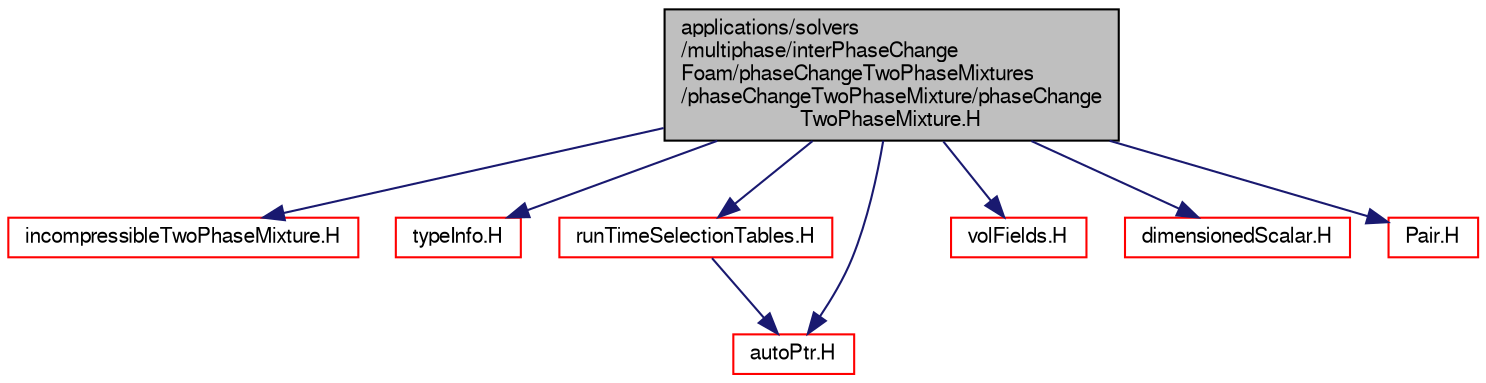 digraph "applications/solvers/multiphase/interPhaseChangeFoam/phaseChangeTwoPhaseMixtures/phaseChangeTwoPhaseMixture/phaseChangeTwoPhaseMixture.H"
{
  bgcolor="transparent";
  edge [fontname="FreeSans",fontsize="10",labelfontname="FreeSans",labelfontsize="10"];
  node [fontname="FreeSans",fontsize="10",shape=record];
  Node0 [label="applications/solvers\l/multiphase/interPhaseChange\lFoam/phaseChangeTwoPhaseMixtures\l/phaseChangeTwoPhaseMixture/phaseChange\lTwoPhaseMixture.H",height=0.2,width=0.4,color="black", fillcolor="grey75", style="filled", fontcolor="black"];
  Node0 -> Node1 [color="midnightblue",fontsize="10",style="solid",fontname="FreeSans"];
  Node1 [label="incompressibleTwoPhaseMixture.H",height=0.2,width=0.4,color="red",URL="$a16811.html"];
  Node0 -> Node80 [color="midnightblue",fontsize="10",style="solid",fontname="FreeSans"];
  Node80 [label="typeInfo.H",height=0.2,width=0.4,color="red",URL="$a09341.html"];
  Node0 -> Node85 [color="midnightblue",fontsize="10",style="solid",fontname="FreeSans"];
  Node85 [label="runTimeSelectionTables.H",height=0.2,width=0.4,color="red",URL="$a09266.html",tooltip="Macros to ease declaration of run-time selection tables. "];
  Node85 -> Node71 [color="midnightblue",fontsize="10",style="solid",fontname="FreeSans"];
  Node71 [label="autoPtr.H",height=0.2,width=0.4,color="red",URL="$a11078.html"];
  Node0 -> Node136 [color="midnightblue",fontsize="10",style="solid",fontname="FreeSans"];
  Node136 [label="volFields.H",height=0.2,width=0.4,color="red",URL="$a02750.html"];
  Node0 -> Node98 [color="midnightblue",fontsize="10",style="solid",fontname="FreeSans"];
  Node98 [label="dimensionedScalar.H",height=0.2,width=0.4,color="red",URL="$a09347.html"];
  Node0 -> Node71 [color="midnightblue",fontsize="10",style="solid",fontname="FreeSans"];
  Node0 -> Node258 [color="midnightblue",fontsize="10",style="solid",fontname="FreeSans"];
  Node258 [label="Pair.H",height=0.2,width=0.4,color="red",URL="$a12434.html"];
}
